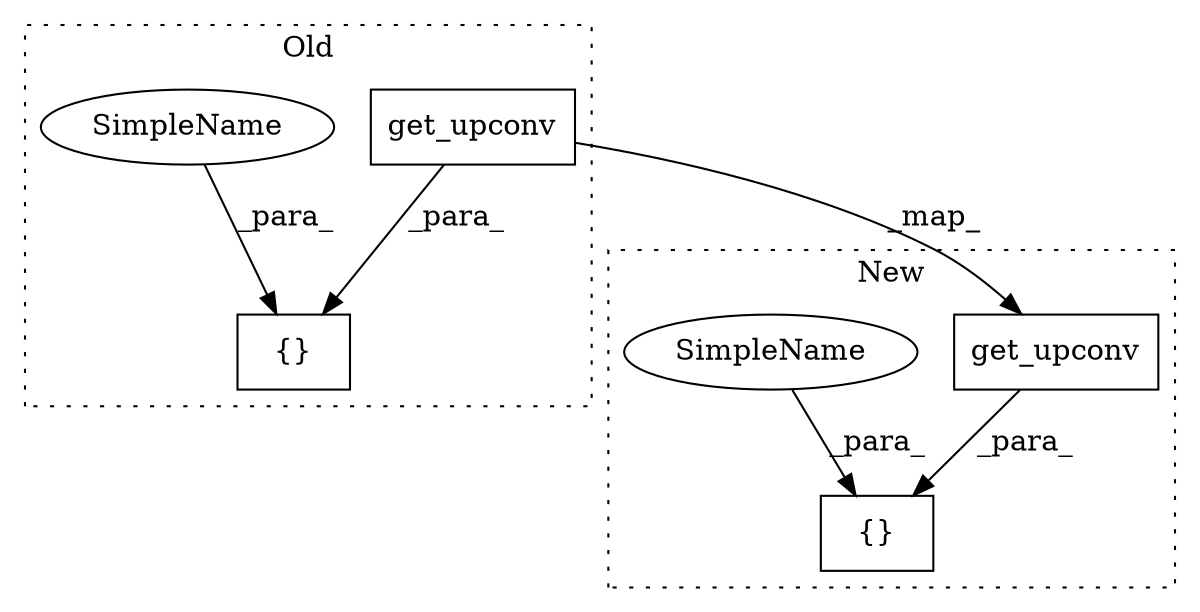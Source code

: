 digraph G {
subgraph cluster0 {
1 [label="get_upconv" a="32" s="1170,1186" l="11,1" shape="box"];
3 [label="{}" a="4" s="1169,1193" l="1,1" shape="box"];
5 [label="SimpleName" a="42" s="1188" l="5" shape="ellipse"];
label = "Old";
style="dotted";
}
subgraph cluster1 {
2 [label="get_upconv" a="32" s="1148,1164" l="11,1" shape="box"];
4 [label="{}" a="4" s="1196,1206" l="1,1" shape="box"];
6 [label="SimpleName" a="42" s="1201" l="5" shape="ellipse"];
label = "New";
style="dotted";
}
1 -> 3 [label="_para_"];
1 -> 2 [label="_map_"];
2 -> 4 [label="_para_"];
5 -> 3 [label="_para_"];
6 -> 4 [label="_para_"];
}